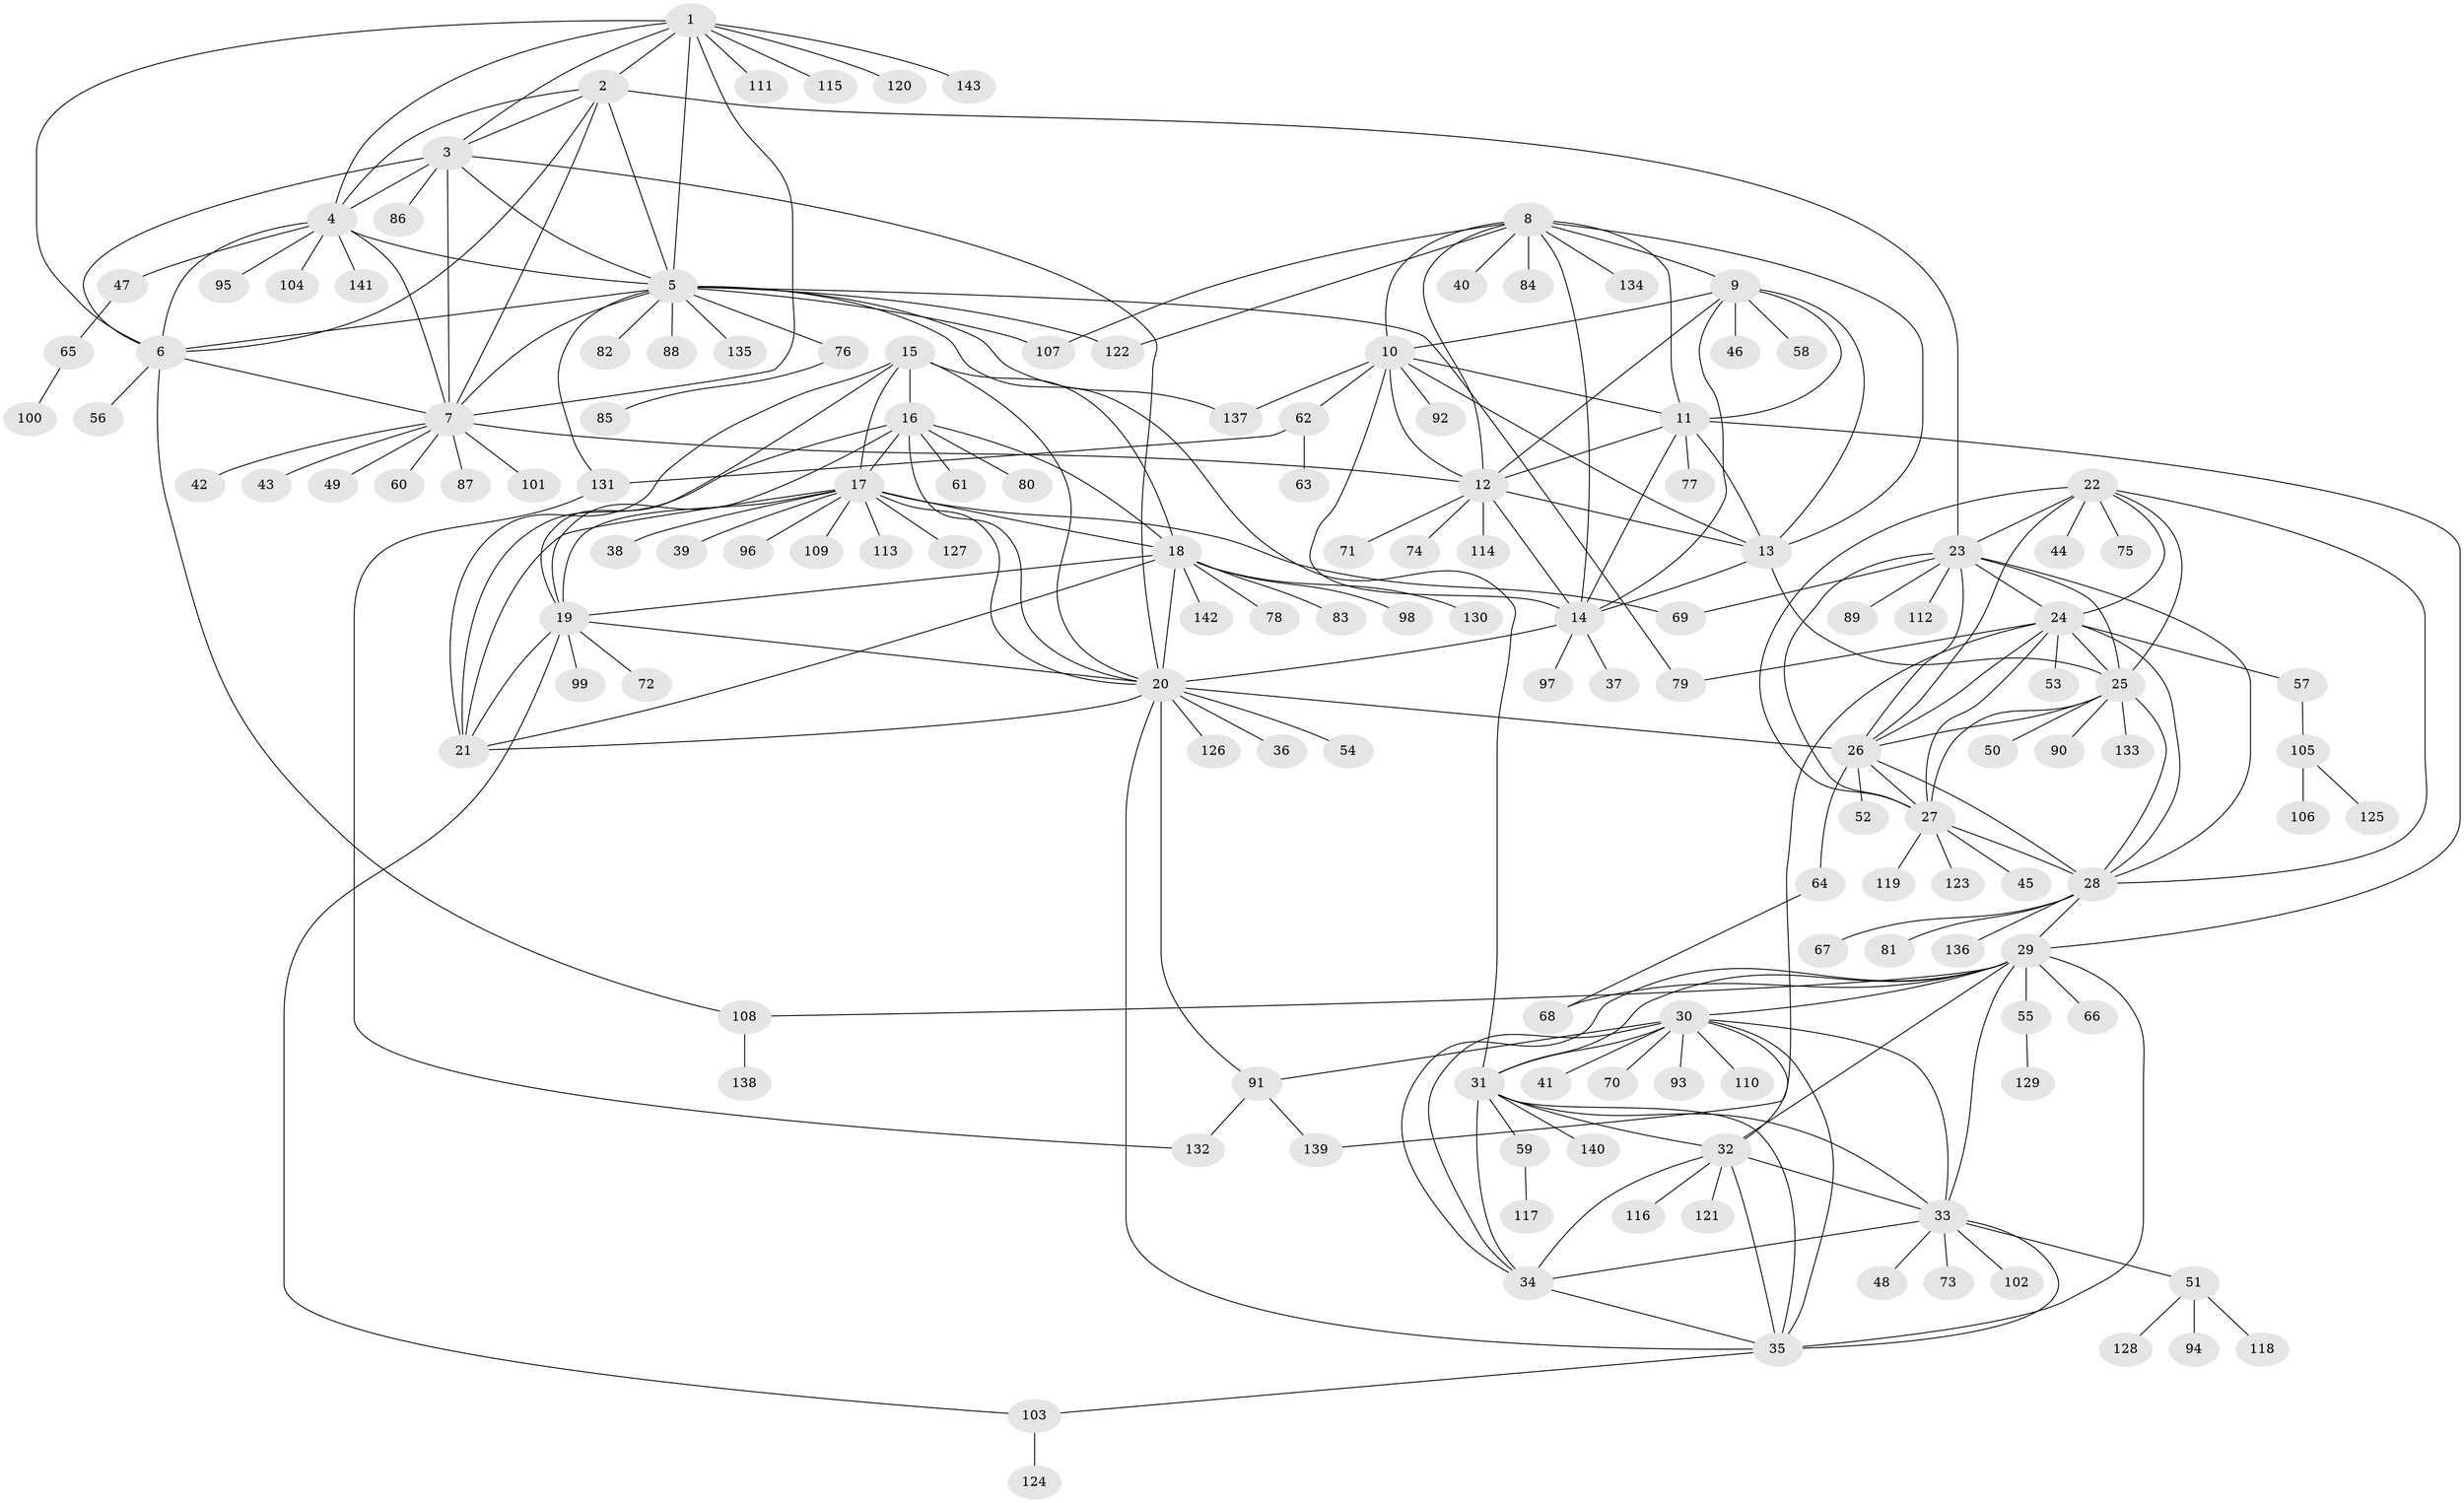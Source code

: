 // coarse degree distribution, {9: 0.017241379310344827, 7: 0.04310344827586207, 10: 0.04310344827586207, 16: 0.008620689655172414, 12: 0.02586206896551724, 11: 0.02586206896551724, 4: 0.008620689655172414, 5: 0.017241379310344827, 6: 0.008620689655172414, 8: 0.034482758620689655, 1: 0.6293103448275862, 3: 0.02586206896551724, 2: 0.11206896551724138}
// Generated by graph-tools (version 1.1) at 2025/52/02/27/25 19:52:21]
// undirected, 143 vertices, 235 edges
graph export_dot {
graph [start="1"]
  node [color=gray90,style=filled];
  1;
  2;
  3;
  4;
  5;
  6;
  7;
  8;
  9;
  10;
  11;
  12;
  13;
  14;
  15;
  16;
  17;
  18;
  19;
  20;
  21;
  22;
  23;
  24;
  25;
  26;
  27;
  28;
  29;
  30;
  31;
  32;
  33;
  34;
  35;
  36;
  37;
  38;
  39;
  40;
  41;
  42;
  43;
  44;
  45;
  46;
  47;
  48;
  49;
  50;
  51;
  52;
  53;
  54;
  55;
  56;
  57;
  58;
  59;
  60;
  61;
  62;
  63;
  64;
  65;
  66;
  67;
  68;
  69;
  70;
  71;
  72;
  73;
  74;
  75;
  76;
  77;
  78;
  79;
  80;
  81;
  82;
  83;
  84;
  85;
  86;
  87;
  88;
  89;
  90;
  91;
  92;
  93;
  94;
  95;
  96;
  97;
  98;
  99;
  100;
  101;
  102;
  103;
  104;
  105;
  106;
  107;
  108;
  109;
  110;
  111;
  112;
  113;
  114;
  115;
  116;
  117;
  118;
  119;
  120;
  121;
  122;
  123;
  124;
  125;
  126;
  127;
  128;
  129;
  130;
  131;
  132;
  133;
  134;
  135;
  136;
  137;
  138;
  139;
  140;
  141;
  142;
  143;
  1 -- 2;
  1 -- 3;
  1 -- 4;
  1 -- 5;
  1 -- 6;
  1 -- 7;
  1 -- 111;
  1 -- 115;
  1 -- 120;
  1 -- 143;
  2 -- 3;
  2 -- 4;
  2 -- 5;
  2 -- 6;
  2 -- 7;
  2 -- 23;
  3 -- 4;
  3 -- 5;
  3 -- 6;
  3 -- 7;
  3 -- 20;
  3 -- 86;
  4 -- 5;
  4 -- 6;
  4 -- 7;
  4 -- 47;
  4 -- 95;
  4 -- 104;
  4 -- 141;
  5 -- 6;
  5 -- 7;
  5 -- 31;
  5 -- 76;
  5 -- 79;
  5 -- 82;
  5 -- 88;
  5 -- 107;
  5 -- 122;
  5 -- 131;
  5 -- 135;
  5 -- 137;
  6 -- 7;
  6 -- 56;
  6 -- 108;
  7 -- 12;
  7 -- 42;
  7 -- 43;
  7 -- 49;
  7 -- 60;
  7 -- 87;
  7 -- 101;
  8 -- 9;
  8 -- 10;
  8 -- 11;
  8 -- 12;
  8 -- 13;
  8 -- 14;
  8 -- 40;
  8 -- 84;
  8 -- 107;
  8 -- 122;
  8 -- 134;
  9 -- 10;
  9 -- 11;
  9 -- 12;
  9 -- 13;
  9 -- 14;
  9 -- 46;
  9 -- 58;
  10 -- 11;
  10 -- 12;
  10 -- 13;
  10 -- 14;
  10 -- 62;
  10 -- 92;
  10 -- 137;
  11 -- 12;
  11 -- 13;
  11 -- 14;
  11 -- 29;
  11 -- 77;
  12 -- 13;
  12 -- 14;
  12 -- 71;
  12 -- 74;
  12 -- 114;
  13 -- 14;
  13 -- 25;
  14 -- 20;
  14 -- 37;
  14 -- 97;
  15 -- 16;
  15 -- 17;
  15 -- 18;
  15 -- 19;
  15 -- 20;
  15 -- 21;
  16 -- 17;
  16 -- 18;
  16 -- 19;
  16 -- 20;
  16 -- 21;
  16 -- 61;
  16 -- 80;
  17 -- 18;
  17 -- 19;
  17 -- 20;
  17 -- 21;
  17 -- 38;
  17 -- 39;
  17 -- 69;
  17 -- 96;
  17 -- 109;
  17 -- 113;
  17 -- 127;
  18 -- 19;
  18 -- 20;
  18 -- 21;
  18 -- 78;
  18 -- 83;
  18 -- 98;
  18 -- 130;
  18 -- 142;
  19 -- 20;
  19 -- 21;
  19 -- 72;
  19 -- 99;
  19 -- 103;
  20 -- 21;
  20 -- 26;
  20 -- 35;
  20 -- 36;
  20 -- 54;
  20 -- 91;
  20 -- 126;
  22 -- 23;
  22 -- 24;
  22 -- 25;
  22 -- 26;
  22 -- 27;
  22 -- 28;
  22 -- 44;
  22 -- 75;
  23 -- 24;
  23 -- 25;
  23 -- 26;
  23 -- 27;
  23 -- 28;
  23 -- 69;
  23 -- 89;
  23 -- 112;
  24 -- 25;
  24 -- 26;
  24 -- 27;
  24 -- 28;
  24 -- 53;
  24 -- 57;
  24 -- 79;
  24 -- 139;
  25 -- 26;
  25 -- 27;
  25 -- 28;
  25 -- 50;
  25 -- 90;
  25 -- 133;
  26 -- 27;
  26 -- 28;
  26 -- 52;
  26 -- 64;
  27 -- 28;
  27 -- 45;
  27 -- 119;
  27 -- 123;
  28 -- 29;
  28 -- 67;
  28 -- 81;
  28 -- 136;
  29 -- 30;
  29 -- 31;
  29 -- 32;
  29 -- 33;
  29 -- 34;
  29 -- 35;
  29 -- 55;
  29 -- 66;
  29 -- 68;
  29 -- 108;
  30 -- 31;
  30 -- 32;
  30 -- 33;
  30 -- 34;
  30 -- 35;
  30 -- 41;
  30 -- 70;
  30 -- 91;
  30 -- 93;
  30 -- 110;
  31 -- 32;
  31 -- 33;
  31 -- 34;
  31 -- 35;
  31 -- 59;
  31 -- 140;
  32 -- 33;
  32 -- 34;
  32 -- 35;
  32 -- 116;
  32 -- 121;
  33 -- 34;
  33 -- 35;
  33 -- 48;
  33 -- 51;
  33 -- 73;
  33 -- 102;
  34 -- 35;
  35 -- 103;
  47 -- 65;
  51 -- 94;
  51 -- 118;
  51 -- 128;
  55 -- 129;
  57 -- 105;
  59 -- 117;
  62 -- 63;
  62 -- 131;
  64 -- 68;
  65 -- 100;
  76 -- 85;
  91 -- 132;
  91 -- 139;
  103 -- 124;
  105 -- 106;
  105 -- 125;
  108 -- 138;
  131 -- 132;
}
